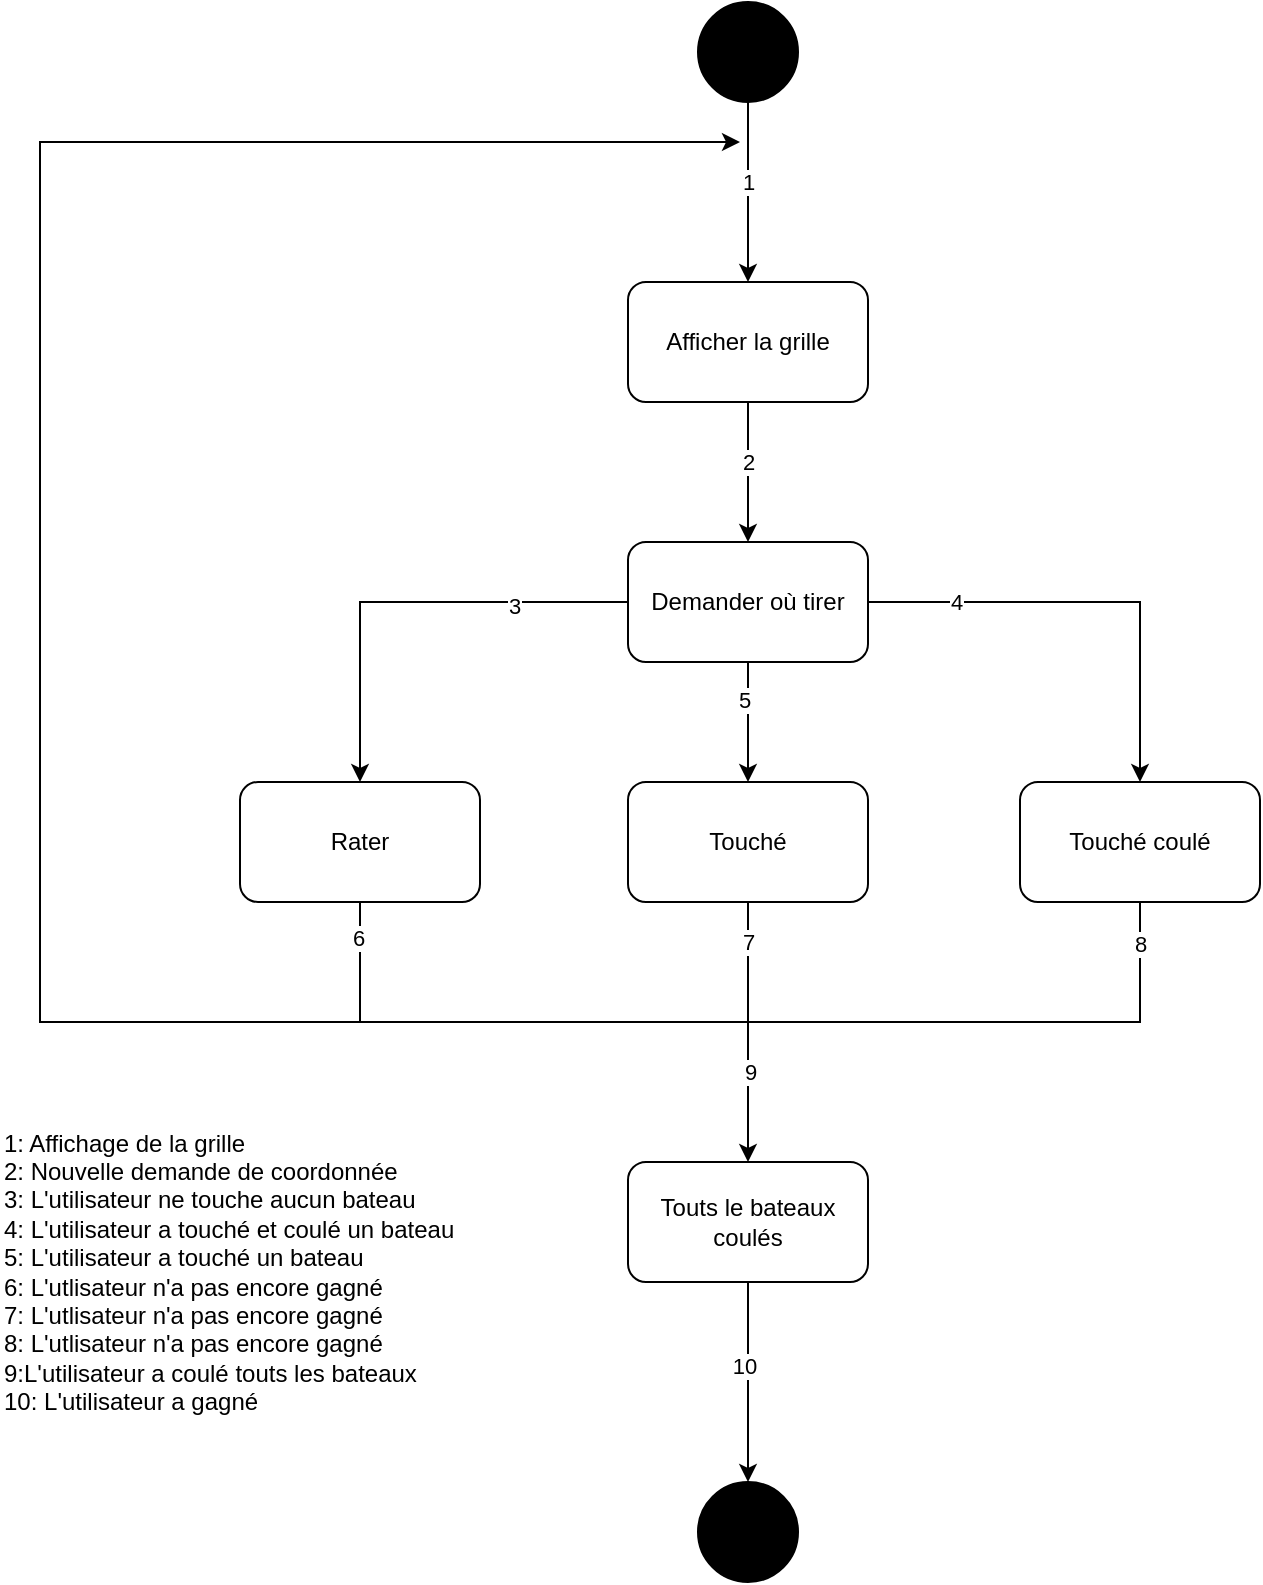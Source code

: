 <mxfile version="17.2.4" type="device"><diagram id="gmB4cRB13YzjQ2fqMSHo" name="Page-1"><mxGraphModel dx="1102" dy="905" grid="1" gridSize="10" guides="1" tooltips="1" connect="1" arrows="1" fold="1" page="1" pageScale="1" pageWidth="827" pageHeight="1169" math="0" shadow="0"><root><mxCell id="0"/><mxCell id="1" parent="0"/><mxCell id="wC48uWA5n8UoQlKVt2oU-1" value="" style="ellipse;whiteSpace=wrap;html=1;aspect=fixed;fillColor=#000000;" parent="1" vertex="1"><mxGeometry x="389" y="30" width="50" height="50" as="geometry"/></mxCell><mxCell id="wC48uWA5n8UoQlKVt2oU-2" value="" style="endArrow=classic;html=1;rounded=0;exitX=0.5;exitY=1;exitDx=0;exitDy=0;entryX=0.5;entryY=0;entryDx=0;entryDy=0;" parent="1" source="wC48uWA5n8UoQlKVt2oU-1" target="wC48uWA5n8UoQlKVt2oU-3" edge="1"><mxGeometry width="50" height="50" relative="1" as="geometry"><mxPoint x="420" y="90" as="sourcePoint"/><mxPoint x="440" y="340" as="targetPoint"/></mxGeometry></mxCell><mxCell id="wC48uWA5n8UoQlKVt2oU-4" value="1" style="edgeLabel;html=1;align=center;verticalAlign=middle;resizable=0;points=[];" parent="wC48uWA5n8UoQlKVt2oU-2" vertex="1" connectable="0"><mxGeometry x="-0.356" y="2" relative="1" as="geometry"><mxPoint x="-2" y="11" as="offset"/></mxGeometry></mxCell><mxCell id="wC48uWA5n8UoQlKVt2oU-3" value="Afficher la grille" style="rounded=1;whiteSpace=wrap;html=1;fillColor=#FFFFFF;" parent="1" vertex="1"><mxGeometry x="354" y="170" width="120" height="60" as="geometry"/></mxCell><mxCell id="wC48uWA5n8UoQlKVt2oU-22" value="" style="ellipse;whiteSpace=wrap;html=1;aspect=fixed;fillColor=#000000;" parent="1" vertex="1"><mxGeometry x="389" y="770" width="50" height="50" as="geometry"/></mxCell><mxCell id="iZlqWcse5SQC7OOCM7G5-1" value="Demander où tirer" style="rounded=1;whiteSpace=wrap;html=1;fillColor=#FFFFFF;" parent="1" vertex="1"><mxGeometry x="354" y="300" width="120" height="60" as="geometry"/></mxCell><mxCell id="iZlqWcse5SQC7OOCM7G5-2" value="" style="endArrow=classic;html=1;rounded=0;exitX=0.5;exitY=1;exitDx=0;exitDy=0;entryX=0.5;entryY=0;entryDx=0;entryDy=0;" parent="1" source="wC48uWA5n8UoQlKVt2oU-3" target="iZlqWcse5SQC7OOCM7G5-1" edge="1"><mxGeometry width="50" height="50" relative="1" as="geometry"><mxPoint x="390" y="500" as="sourcePoint"/><mxPoint x="440" y="450" as="targetPoint"/></mxGeometry></mxCell><mxCell id="iZlqWcse5SQC7OOCM7G5-9" value="2" style="edgeLabel;html=1;align=center;verticalAlign=middle;resizable=0;points=[];" parent="iZlqWcse5SQC7OOCM7G5-2" vertex="1" connectable="0"><mxGeometry x="-0.543" y="2" relative="1" as="geometry"><mxPoint x="-2" y="14" as="offset"/></mxGeometry></mxCell><mxCell id="iZlqWcse5SQC7OOCM7G5-3" value="" style="endArrow=classic;html=1;rounded=0;exitX=0;exitY=0.5;exitDx=0;exitDy=0;entryX=0.5;entryY=0;entryDx=0;entryDy=0;" parent="1" source="iZlqWcse5SQC7OOCM7G5-1" target="iZlqWcse5SQC7OOCM7G5-4" edge="1"><mxGeometry width="50" height="50" relative="1" as="geometry"><mxPoint x="390" y="500" as="sourcePoint"/><mxPoint x="310" y="360" as="targetPoint"/><Array as="points"><mxPoint x="220" y="330"/></Array></mxGeometry></mxCell><mxCell id="iZlqWcse5SQC7OOCM7G5-10" value="3" style="edgeLabel;html=1;align=center;verticalAlign=middle;resizable=0;points=[];" parent="iZlqWcse5SQC7OOCM7G5-3" vertex="1" connectable="0"><mxGeometry x="-0.491" y="2" relative="1" as="geometry"><mxPoint as="offset"/></mxGeometry></mxCell><mxCell id="iZlqWcse5SQC7OOCM7G5-4" value="Rater" style="rounded=1;whiteSpace=wrap;html=1;fillColor=#FFFFFF;" parent="1" vertex="1"><mxGeometry x="160" y="420" width="120" height="60" as="geometry"/></mxCell><mxCell id="iZlqWcse5SQC7OOCM7G5-5" value="Touché" style="rounded=1;whiteSpace=wrap;html=1;fillColor=#FFFFFF;" parent="1" vertex="1"><mxGeometry x="354" y="420" width="120" height="60" as="geometry"/></mxCell><mxCell id="iZlqWcse5SQC7OOCM7G5-6" value="Touché coulé" style="rounded=1;whiteSpace=wrap;html=1;fillColor=#FFFFFF;" parent="1" vertex="1"><mxGeometry x="550" y="420" width="120" height="60" as="geometry"/></mxCell><mxCell id="iZlqWcse5SQC7OOCM7G5-7" value="" style="endArrow=classic;html=1;rounded=0;exitX=1;exitY=0.5;exitDx=0;exitDy=0;entryX=0.5;entryY=0;entryDx=0;entryDy=0;" parent="1" source="iZlqWcse5SQC7OOCM7G5-1" target="iZlqWcse5SQC7OOCM7G5-6" edge="1"><mxGeometry width="50" height="50" relative="1" as="geometry"><mxPoint x="390" y="500" as="sourcePoint"/><mxPoint x="440" y="450" as="targetPoint"/><Array as="points"><mxPoint x="610" y="330"/></Array></mxGeometry></mxCell><mxCell id="iZlqWcse5SQC7OOCM7G5-11" value="4" style="edgeLabel;html=1;align=center;verticalAlign=middle;resizable=0;points=[];" parent="iZlqWcse5SQC7OOCM7G5-7" vertex="1" connectable="0"><mxGeometry x="-0.611" relative="1" as="geometry"><mxPoint as="offset"/></mxGeometry></mxCell><mxCell id="iZlqWcse5SQC7OOCM7G5-8" value="" style="endArrow=classic;html=1;rounded=0;exitX=0.5;exitY=1;exitDx=0;exitDy=0;entryX=0.5;entryY=0;entryDx=0;entryDy=0;" parent="1" source="iZlqWcse5SQC7OOCM7G5-1" target="iZlqWcse5SQC7OOCM7G5-5" edge="1"><mxGeometry width="50" height="50" relative="1" as="geometry"><mxPoint x="380" y="570" as="sourcePoint"/><mxPoint x="420" y="650" as="targetPoint"/></mxGeometry></mxCell><mxCell id="iZlqWcse5SQC7OOCM7G5-12" value="5" style="edgeLabel;html=1;align=center;verticalAlign=middle;resizable=0;points=[];" parent="iZlqWcse5SQC7OOCM7G5-8" vertex="1" connectable="0"><mxGeometry x="-0.367" y="-2" relative="1" as="geometry"><mxPoint as="offset"/></mxGeometry></mxCell><mxCell id="iZlqWcse5SQC7OOCM7G5-13" value="Touts le bateaux coulés" style="rounded=1;whiteSpace=wrap;html=1;" parent="1" vertex="1"><mxGeometry x="354" y="610" width="120" height="60" as="geometry"/></mxCell><mxCell id="iZlqWcse5SQC7OOCM7G5-14" value="" style="endArrow=classic;html=1;rounded=0;exitX=0.5;exitY=1;exitDx=0;exitDy=0;" parent="1" source="iZlqWcse5SQC7OOCM7G5-6" edge="1"><mxGeometry width="50" height="50" relative="1" as="geometry"><mxPoint x="620" y="540" as="sourcePoint"/><mxPoint x="410" y="100" as="targetPoint"/><Array as="points"><mxPoint x="610" y="540"/><mxPoint x="60" y="540"/><mxPoint x="60" y="100"/></Array></mxGeometry></mxCell><mxCell id="iZlqWcse5SQC7OOCM7G5-19" value="8" style="edgeLabel;html=1;align=center;verticalAlign=middle;resizable=0;points=[];" parent="iZlqWcse5SQC7OOCM7G5-14" vertex="1" connectable="0"><mxGeometry x="-0.971" y="3" relative="1" as="geometry"><mxPoint x="-3" as="offset"/></mxGeometry></mxCell><mxCell id="iZlqWcse5SQC7OOCM7G5-15" value="" style="endArrow=none;html=1;rounded=0;exitX=0.5;exitY=1;exitDx=0;exitDy=0;" parent="1" source="iZlqWcse5SQC7OOCM7G5-4" edge="1"><mxGeometry width="50" height="50" relative="1" as="geometry"><mxPoint x="390" y="500" as="sourcePoint"/><mxPoint x="220" y="540" as="targetPoint"/></mxGeometry></mxCell><mxCell id="iZlqWcse5SQC7OOCM7G5-17" value="6" style="edgeLabel;html=1;align=center;verticalAlign=middle;resizable=0;points=[];" parent="iZlqWcse5SQC7OOCM7G5-15" vertex="1" connectable="0"><mxGeometry x="-0.4" y="-1" relative="1" as="geometry"><mxPoint as="offset"/></mxGeometry></mxCell><mxCell id="iZlqWcse5SQC7OOCM7G5-16" value="" style="endArrow=none;html=1;rounded=0;exitX=0.5;exitY=1;exitDx=0;exitDy=0;" parent="1" source="iZlqWcse5SQC7OOCM7G5-5" edge="1"><mxGeometry width="50" height="50" relative="1" as="geometry"><mxPoint x="390" y="500" as="sourcePoint"/><mxPoint x="414" y="540" as="targetPoint"/><Array as="points"/></mxGeometry></mxCell><mxCell id="iZlqWcse5SQC7OOCM7G5-18" value="7" style="edgeLabel;html=1;align=center;verticalAlign=middle;resizable=0;points=[];" parent="iZlqWcse5SQC7OOCM7G5-16" vertex="1" connectable="0"><mxGeometry x="-0.533" y="-4" relative="1" as="geometry"><mxPoint x="4" y="6" as="offset"/></mxGeometry></mxCell><mxCell id="iZlqWcse5SQC7OOCM7G5-20" value="" style="endArrow=classic;html=1;rounded=0;entryX=0.5;entryY=0;entryDx=0;entryDy=0;" parent="1" target="iZlqWcse5SQC7OOCM7G5-13" edge="1"><mxGeometry width="50" height="50" relative="1" as="geometry"><mxPoint x="414" y="540" as="sourcePoint"/><mxPoint x="440" y="450" as="targetPoint"/></mxGeometry></mxCell><mxCell id="iZlqWcse5SQC7OOCM7G5-21" value="9" style="edgeLabel;html=1;align=center;verticalAlign=middle;resizable=0;points=[];" parent="iZlqWcse5SQC7OOCM7G5-20" vertex="1" connectable="0"><mxGeometry x="-0.286" y="1" relative="1" as="geometry"><mxPoint as="offset"/></mxGeometry></mxCell><mxCell id="iZlqWcse5SQC7OOCM7G5-22" value="" style="endArrow=classic;html=1;rounded=0;exitX=0.5;exitY=1;exitDx=0;exitDy=0;entryX=0.5;entryY=0;entryDx=0;entryDy=0;" parent="1" source="iZlqWcse5SQC7OOCM7G5-13" target="wC48uWA5n8UoQlKVt2oU-22" edge="1"><mxGeometry width="50" height="50" relative="1" as="geometry"><mxPoint x="390" y="500" as="sourcePoint"/><mxPoint x="440" y="450" as="targetPoint"/></mxGeometry></mxCell><mxCell id="iZlqWcse5SQC7OOCM7G5-23" value="10" style="edgeLabel;html=1;align=center;verticalAlign=middle;resizable=0;points=[];" parent="iZlqWcse5SQC7OOCM7G5-22" vertex="1" connectable="0"><mxGeometry x="-0.171" y="-2" relative="1" as="geometry"><mxPoint as="offset"/></mxGeometry></mxCell><mxCell id="IMHdw5MB_rO9254lOjzs-1" value="1: Affichage de la grille&lt;br&gt;2: Nouvelle demande de coordonnée&lt;br&gt;3: L'utilisateur ne touche aucun bateau&lt;br&gt;4: L'utilisateur a touché et coulé un bateau&lt;br&gt;5: L'utilisateur a touché un bateau&lt;br&gt;6: L'utlisateur n'a pas encore gagné&amp;nbsp;&lt;br&gt;7: L'utlisateur n'a pas encore gagné&lt;br&gt;8: L'utlisateur n'a pas encore gagné&lt;br&gt;9:L'utilisateur a coulé touts les bateaux&lt;br&gt;10: L'utilisateur a gagné" style="text;html=1;strokeColor=none;fillColor=none;align=left;verticalAlign=middle;whiteSpace=wrap;rounded=0;" vertex="1" parent="1"><mxGeometry x="40" y="580" width="300" height="170" as="geometry"/></mxCell></root></mxGraphModel></diagram></mxfile>